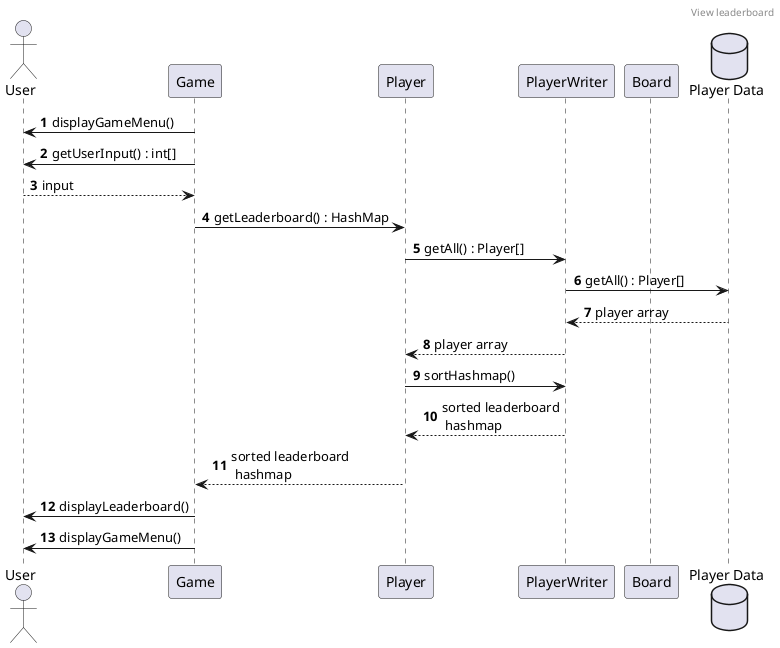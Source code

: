 @startuml
header "View leaderboard"
autonumber
actor User
participant Game
participant Player
participant PlayerWriter
participant Board
database "Player Data" as pd
Game -> User: displayGameMenu()
Game -> User: getUserInput() : int[]
User --> Game: input
Game -> Player: getLeaderboard() : HashMap
Player -> PlayerWriter: getAll() : Player[]
PlayerWriter -> pd: getAll() : Player[]
pd --> PlayerWriter: player array
PlayerWriter --> Player: player array
Player -> PlayerWriter: sortHashmap()
PlayerWriter --> Player: sorted leaderboard\n hashmap
Player --> Game: sorted leaderboard\n hashmap
Game -> User: displayLeaderboard()
Game -> User: displayGameMenu()
@enduml
